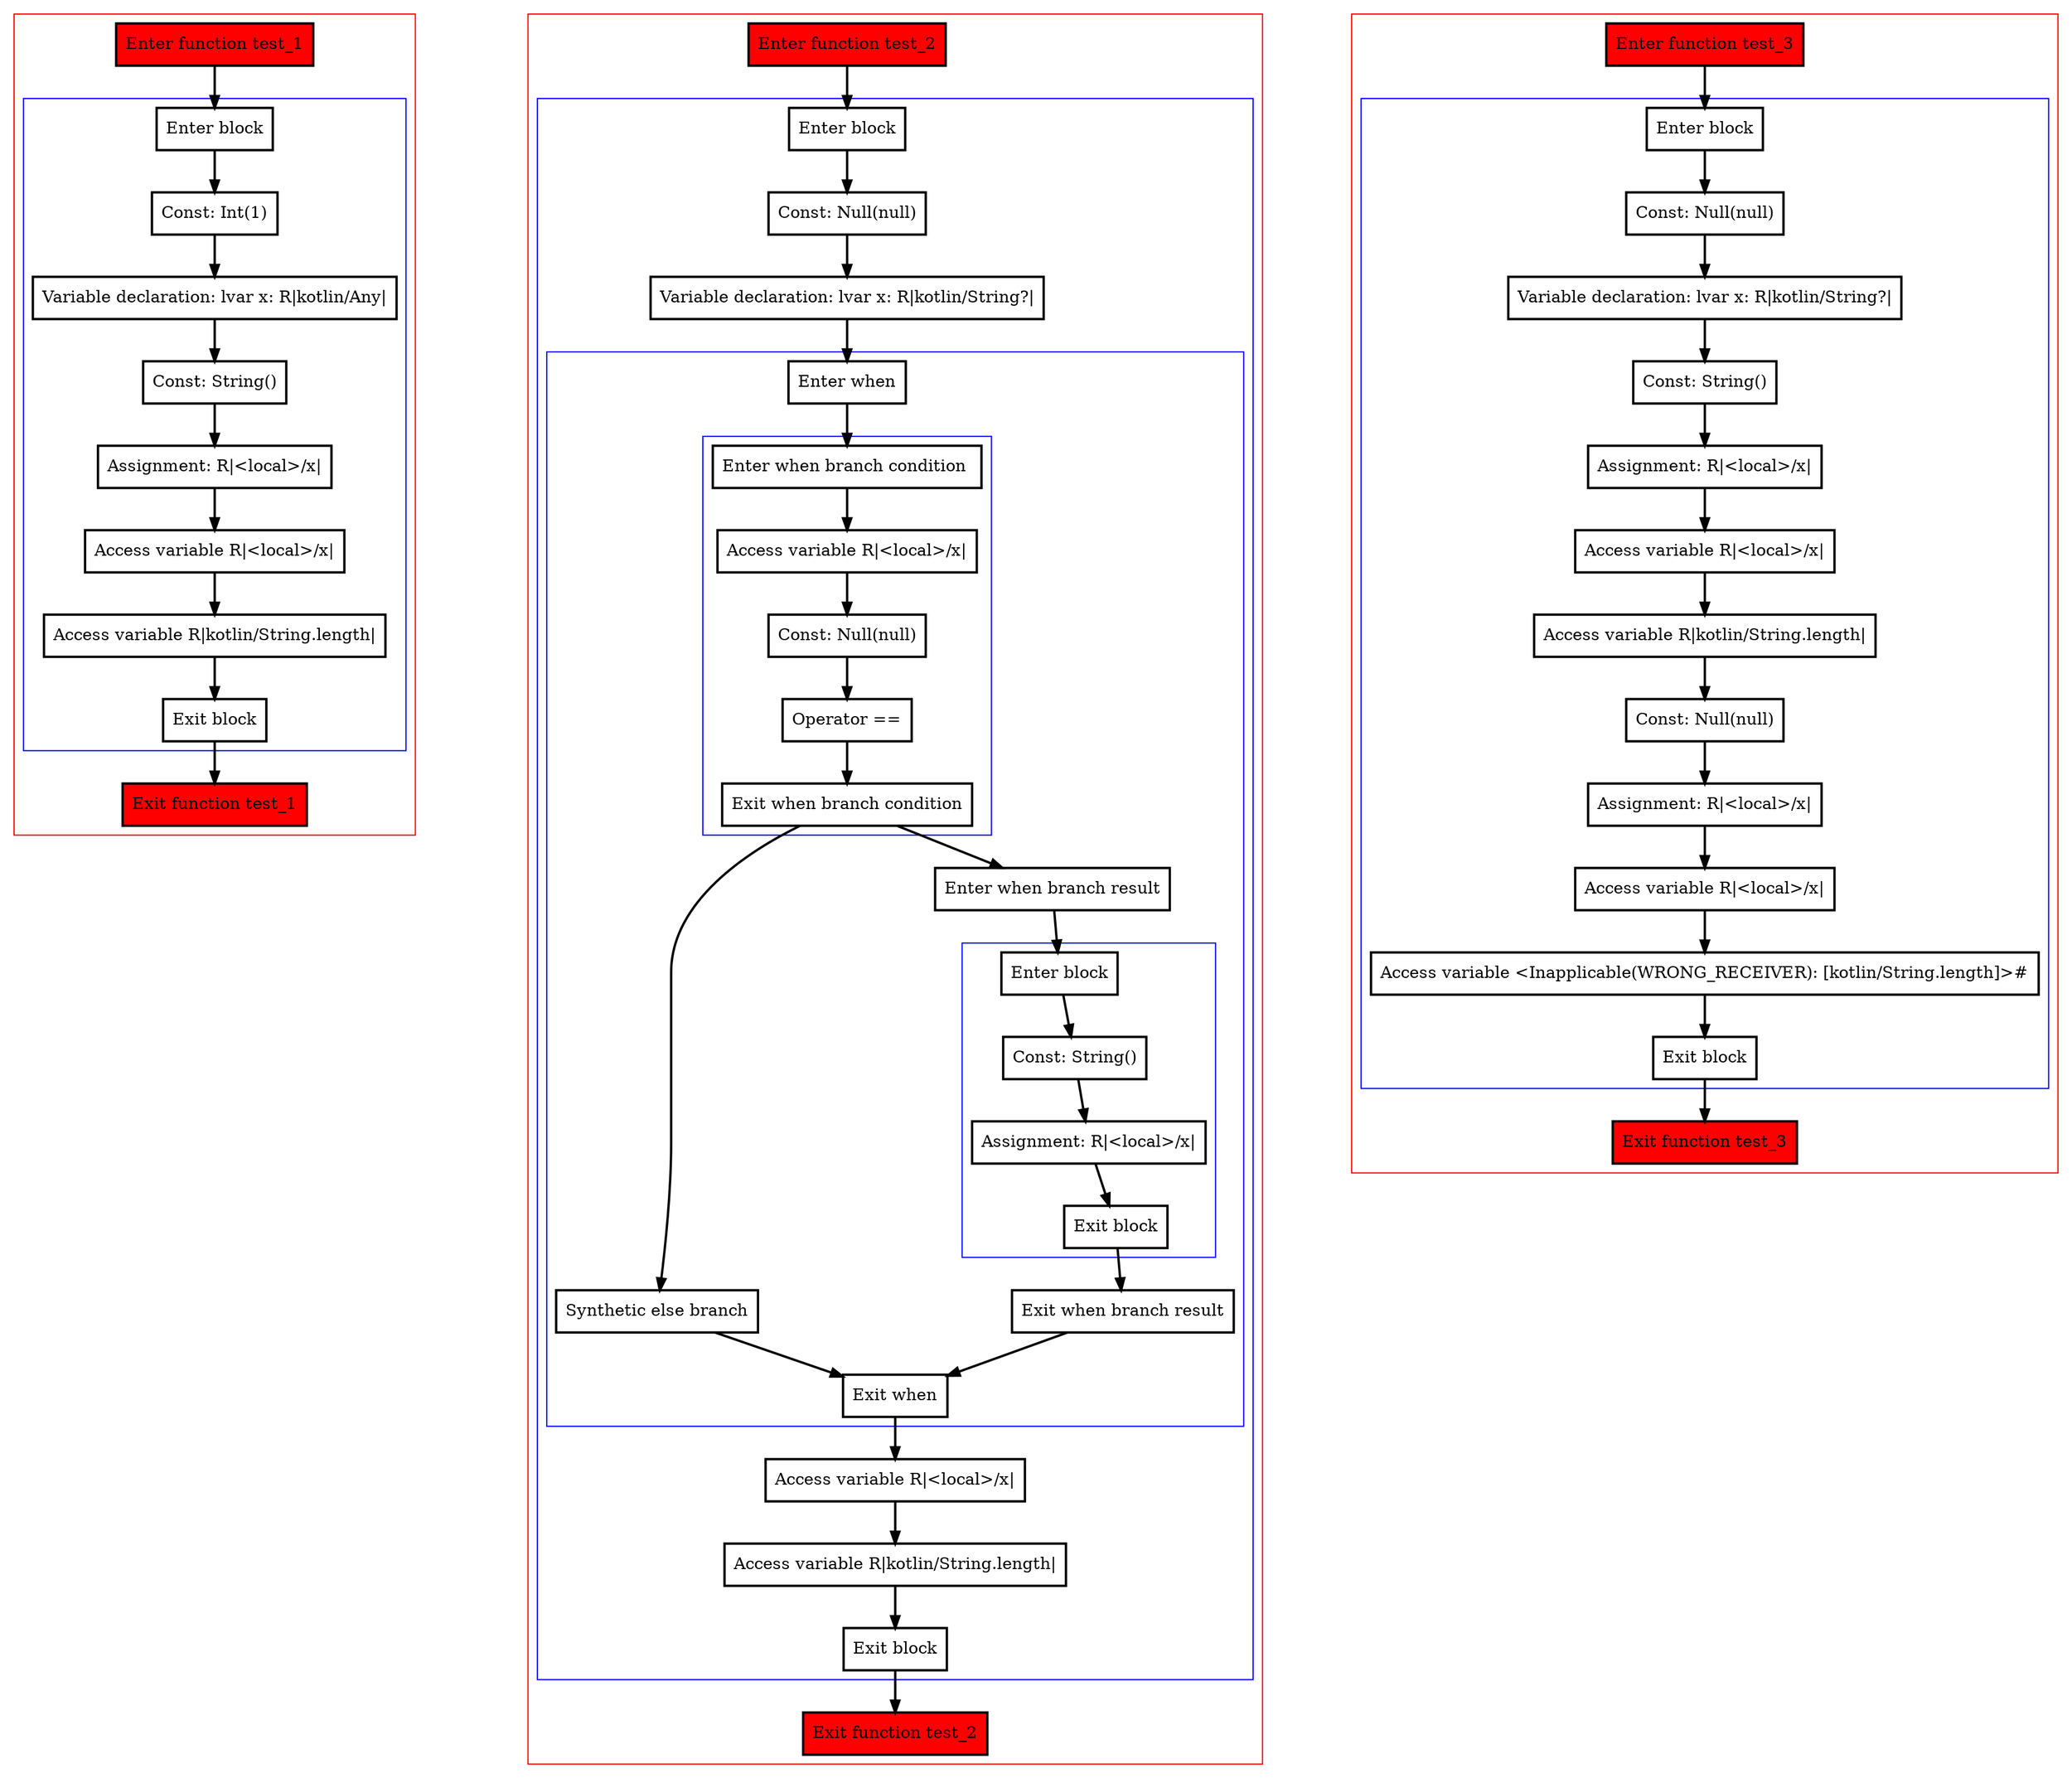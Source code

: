 digraph smartcastAfterReassignment_kt {
    graph [nodesep=3]
    node [shape=box penwidth=2]
    edge [penwidth=2]

    subgraph cluster_0 {
        color=red
        0 [label="Enter function test_1" style="filled" fillcolor=red];
        subgraph cluster_1 {
            color=blue
            1 [label="Enter block"];
            2 [label="Const: Int(1)"];
            3 [label="Variable declaration: lvar x: R|kotlin/Any|"];
            4 [label="Const: String()"];
            5 [label="Assignment: R|<local>/x|"];
            6 [label="Access variable R|<local>/x|"];
            7 [label="Access variable R|kotlin/String.length|"];
            8 [label="Exit block"];
        }
        9 [label="Exit function test_1" style="filled" fillcolor=red];
    }
    0 -> {1};
    1 -> {2};
    2 -> {3};
    3 -> {4};
    4 -> {5};
    5 -> {6};
    6 -> {7};
    7 -> {8};
    8 -> {9};

    subgraph cluster_2 {
        color=red
        10 [label="Enter function test_2" style="filled" fillcolor=red];
        subgraph cluster_3 {
            color=blue
            11 [label="Enter block"];
            12 [label="Const: Null(null)"];
            13 [label="Variable declaration: lvar x: R|kotlin/String?|"];
            subgraph cluster_4 {
                color=blue
                14 [label="Enter when"];
                subgraph cluster_5 {
                    color=blue
                    15 [label="Enter when branch condition "];
                    16 [label="Access variable R|<local>/x|"];
                    17 [label="Const: Null(null)"];
                    18 [label="Operator =="];
                    19 [label="Exit when branch condition"];
                }
                20 [label="Synthetic else branch"];
                21 [label="Enter when branch result"];
                subgraph cluster_6 {
                    color=blue
                    22 [label="Enter block"];
                    23 [label="Const: String()"];
                    24 [label="Assignment: R|<local>/x|"];
                    25 [label="Exit block"];
                }
                26 [label="Exit when branch result"];
                27 [label="Exit when"];
            }
            28 [label="Access variable R|<local>/x|"];
            29 [label="Access variable R|kotlin/String.length|"];
            30 [label="Exit block"];
        }
        31 [label="Exit function test_2" style="filled" fillcolor=red];
    }
    10 -> {11};
    11 -> {12};
    12 -> {13};
    13 -> {14};
    14 -> {15};
    15 -> {16};
    16 -> {17};
    17 -> {18};
    18 -> {19};
    19 -> {21 20};
    20 -> {27};
    21 -> {22};
    22 -> {23};
    23 -> {24};
    24 -> {25};
    25 -> {26};
    26 -> {27};
    27 -> {28};
    28 -> {29};
    29 -> {30};
    30 -> {31};

    subgraph cluster_7 {
        color=red
        32 [label="Enter function test_3" style="filled" fillcolor=red];
        subgraph cluster_8 {
            color=blue
            33 [label="Enter block"];
            34 [label="Const: Null(null)"];
            35 [label="Variable declaration: lvar x: R|kotlin/String?|"];
            36 [label="Const: String()"];
            37 [label="Assignment: R|<local>/x|"];
            38 [label="Access variable R|<local>/x|"];
            39 [label="Access variable R|kotlin/String.length|"];
            40 [label="Const: Null(null)"];
            41 [label="Assignment: R|<local>/x|"];
            42 [label="Access variable R|<local>/x|"];
            43 [label="Access variable <Inapplicable(WRONG_RECEIVER): [kotlin/String.length]>#"];
            44 [label="Exit block"];
        }
        45 [label="Exit function test_3" style="filled" fillcolor=red];
    }
    32 -> {33};
    33 -> {34};
    34 -> {35};
    35 -> {36};
    36 -> {37};
    37 -> {38};
    38 -> {39};
    39 -> {40};
    40 -> {41};
    41 -> {42};
    42 -> {43};
    43 -> {44};
    44 -> {45};

}
